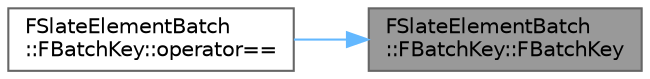 digraph "FSlateElementBatch::FBatchKey::FBatchKey"
{
 // INTERACTIVE_SVG=YES
 // LATEX_PDF_SIZE
  bgcolor="transparent";
  edge [fontname=Helvetica,fontsize=10,labelfontname=Helvetica,labelfontsize=10];
  node [fontname=Helvetica,fontsize=10,shape=box,height=0.2,width=0.4];
  rankdir="RL";
  Node1 [id="Node000001",label="FSlateElementBatch\l::FBatchKey::FBatchKey",height=0.2,width=0.4,color="gray40", fillcolor="grey60", style="filled", fontcolor="black",tooltip=" "];
  Node1 -> Node2 [id="edge1_Node000001_Node000002",dir="back",color="steelblue1",style="solid",tooltip=" "];
  Node2 [id="Node000002",label="FSlateElementBatch\l::FBatchKey::operator==",height=0.2,width=0.4,color="grey40", fillcolor="white", style="filled",URL="$d7/d87/structFSlateElementBatch_1_1FBatchKey.html#a27166bfe60851138a0452aeb97631ca0",tooltip=" "];
}
